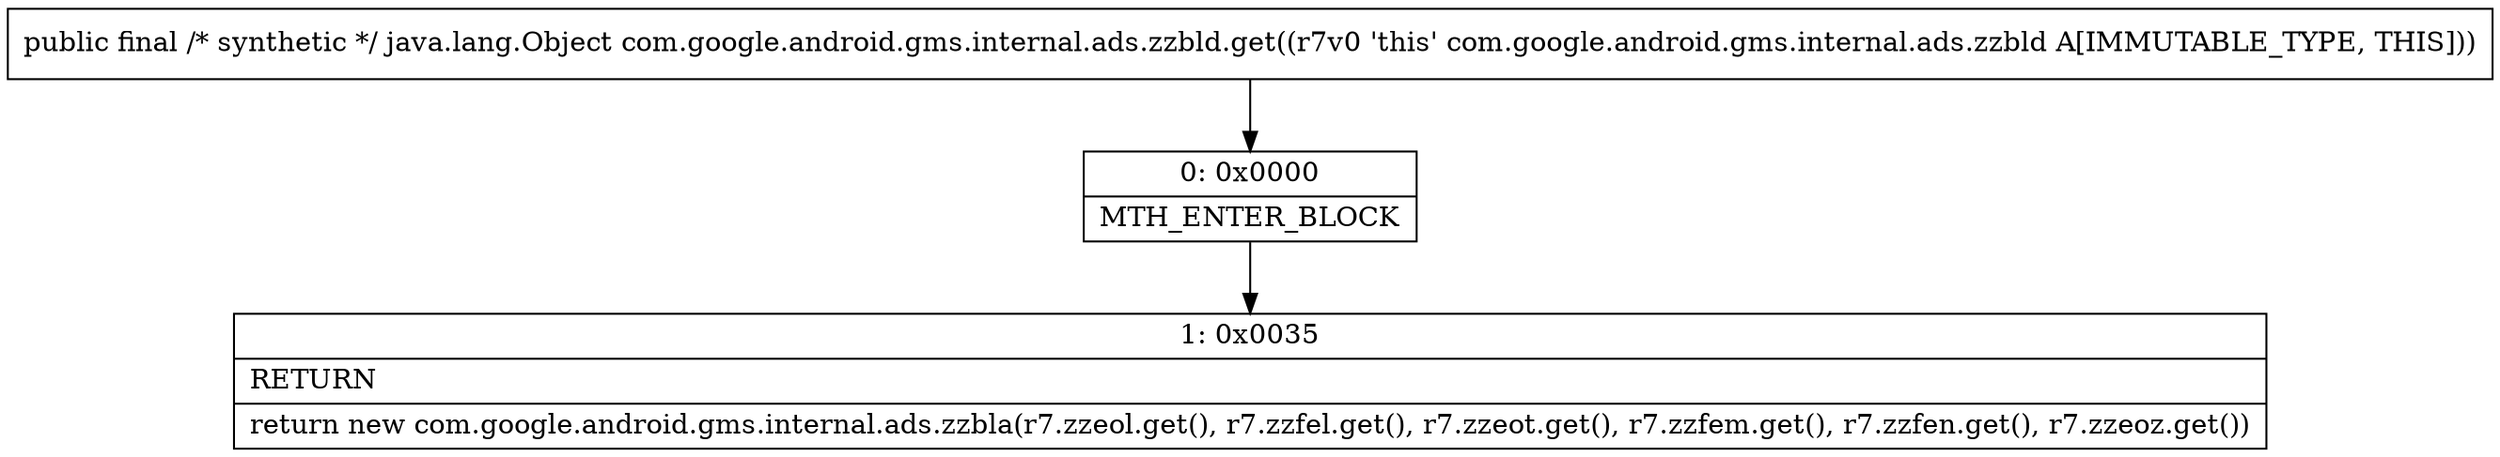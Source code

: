 digraph "CFG forcom.google.android.gms.internal.ads.zzbld.get()Ljava\/lang\/Object;" {
Node_0 [shape=record,label="{0\:\ 0x0000|MTH_ENTER_BLOCK\l}"];
Node_1 [shape=record,label="{1\:\ 0x0035|RETURN\l|return new com.google.android.gms.internal.ads.zzbla(r7.zzeol.get(), r7.zzfel.get(), r7.zzeot.get(), r7.zzfem.get(), r7.zzfen.get(), r7.zzeoz.get())\l}"];
MethodNode[shape=record,label="{public final \/* synthetic *\/ java.lang.Object com.google.android.gms.internal.ads.zzbld.get((r7v0 'this' com.google.android.gms.internal.ads.zzbld A[IMMUTABLE_TYPE, THIS])) }"];
MethodNode -> Node_0;
Node_0 -> Node_1;
}

